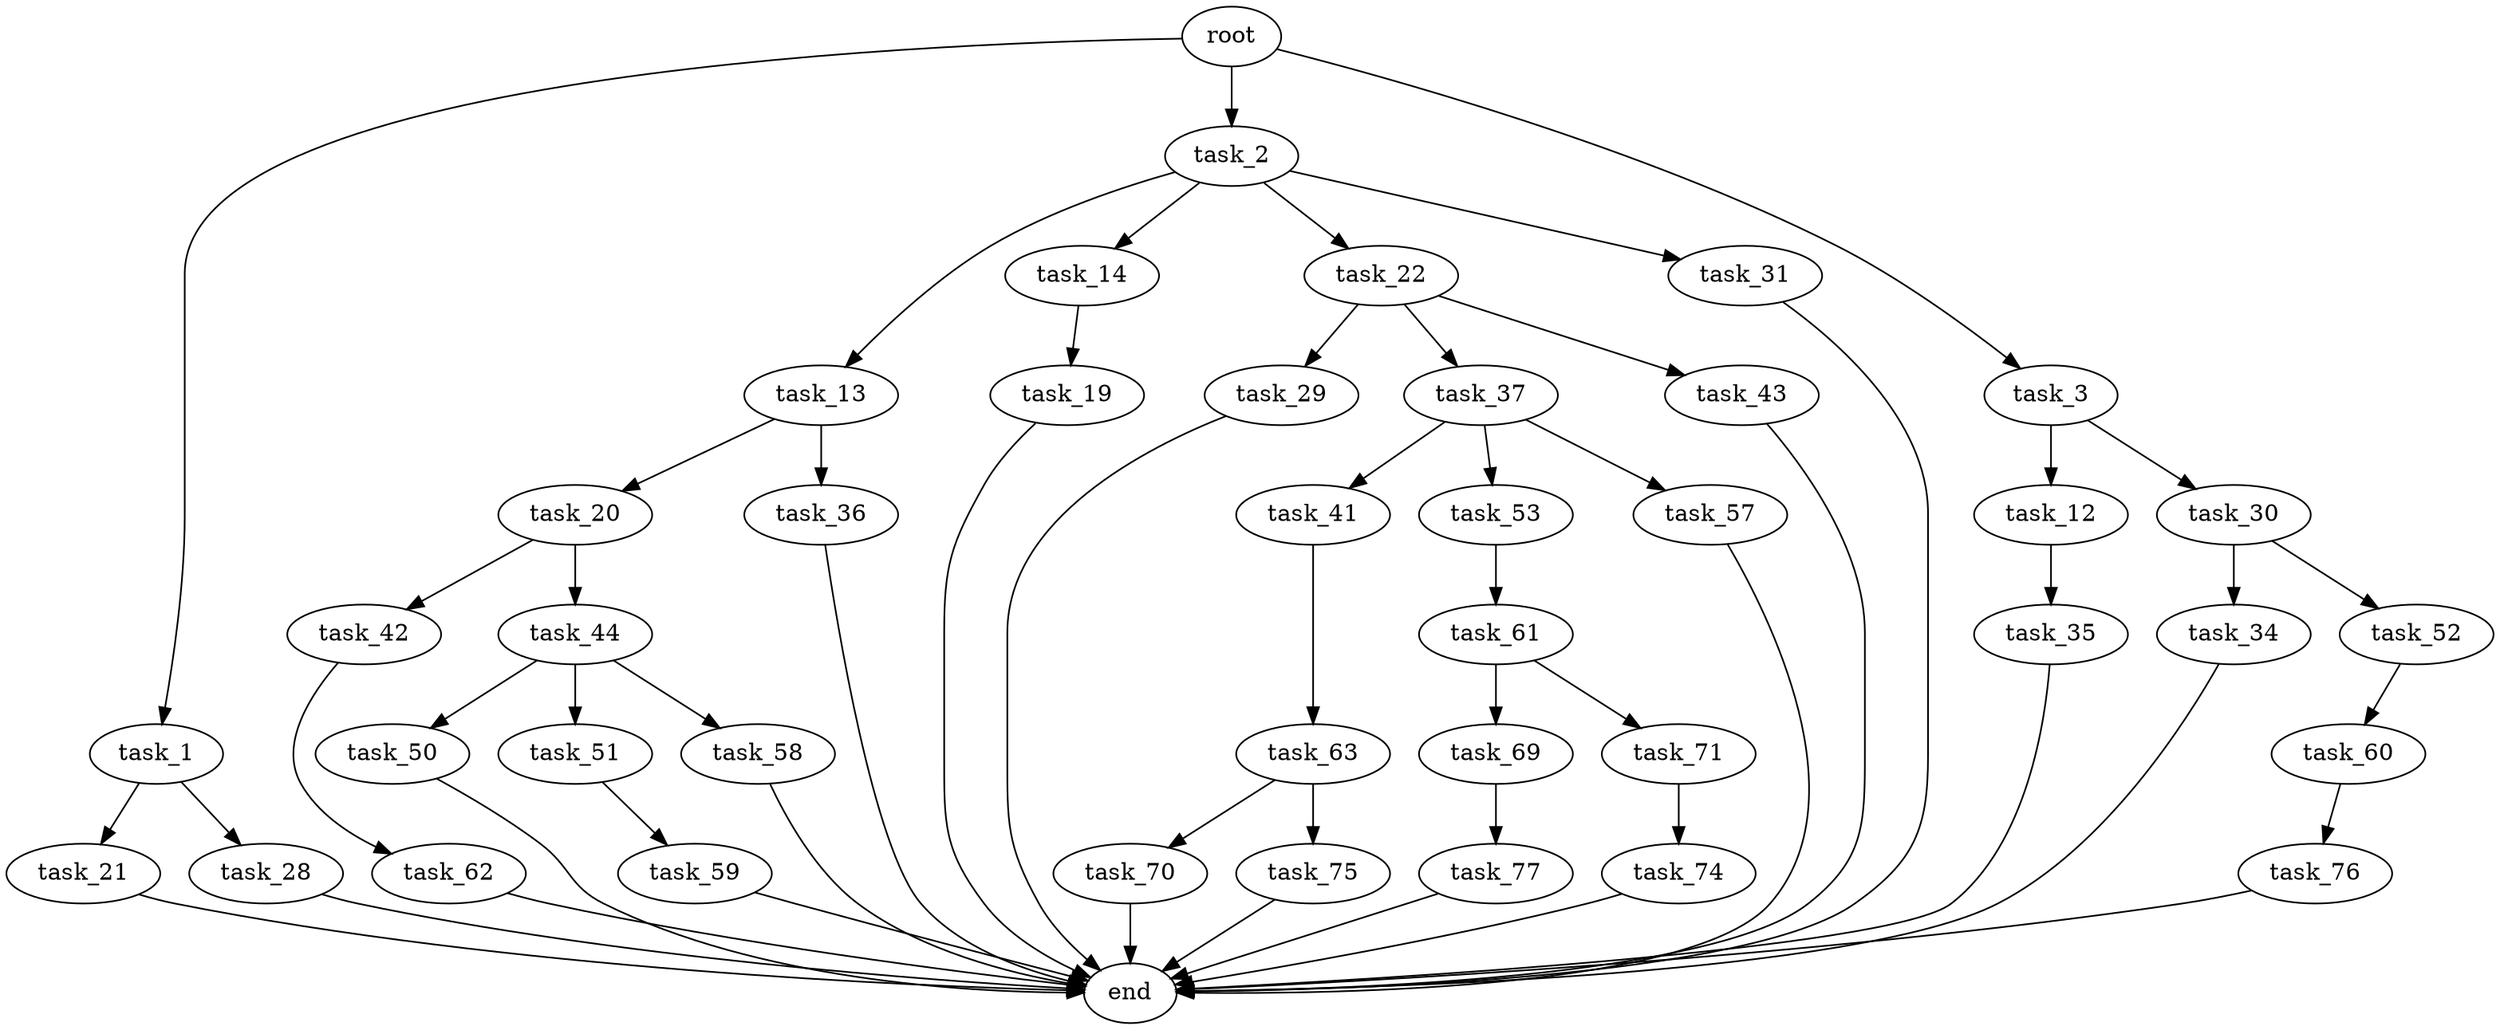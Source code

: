 digraph G {
  root [size="0.000000"];
  task_1 [size="1042345139087.000000"];
  task_2 [size="3729204735.000000"];
  task_3 [size="194825451348.000000"];
  task_21 [size="134217728000.000000"];
  task_28 [size="1089746888803.000000"];
  task_13 [size="39348925082.000000"];
  task_14 [size="39956031353.000000"];
  task_22 [size="21132361324.000000"];
  task_31 [size="41226194719.000000"];
  task_12 [size="452526484277.000000"];
  task_30 [size="782757789696.000000"];
  task_35 [size="2344494827.000000"];
  task_20 [size="1150853954.000000"];
  task_36 [size="68719476736.000000"];
  task_19 [size="26446208541.000000"];
  end [size="0.000000"];
  task_42 [size="142082650533.000000"];
  task_44 [size="170138487480.000000"];
  task_29 [size="549755813888.000000"];
  task_37 [size="2980815853.000000"];
  task_43 [size="68719476736.000000"];
  task_34 [size="34825056054.000000"];
  task_52 [size="377333136388.000000"];
  task_41 [size="549755813888.000000"];
  task_53 [size="68719476736.000000"];
  task_57 [size="3139929858.000000"];
  task_63 [size="28226926098.000000"];
  task_62 [size="31842330348.000000"];
  task_50 [size="10963103321.000000"];
  task_51 [size="16268445531.000000"];
  task_58 [size="134217728000.000000"];
  task_59 [size="782757789696.000000"];
  task_60 [size="34059161994.000000"];
  task_61 [size="103787241837.000000"];
  task_76 [size="4876081862.000000"];
  task_69 [size="368293445632.000000"];
  task_71 [size="303376619368.000000"];
  task_70 [size="402298686291.000000"];
  task_75 [size="171243019513.000000"];
  task_77 [size="1635584306.000000"];
  task_74 [size="31304369534.000000"];

  root -> task_1 [size="1.000000"];
  root -> task_2 [size="1.000000"];
  root -> task_3 [size="1.000000"];
  task_1 -> task_21 [size="679477248.000000"];
  task_1 -> task_28 [size="679477248.000000"];
  task_2 -> task_13 [size="75497472.000000"];
  task_2 -> task_14 [size="75497472.000000"];
  task_2 -> task_22 [size="75497472.000000"];
  task_2 -> task_31 [size="75497472.000000"];
  task_3 -> task_12 [size="134217728.000000"];
  task_3 -> task_30 [size="134217728.000000"];
  task_21 -> end [size="1.000000"];
  task_28 -> end [size="1.000000"];
  task_13 -> task_20 [size="33554432.000000"];
  task_13 -> task_36 [size="33554432.000000"];
  task_14 -> task_19 [size="838860800.000000"];
  task_22 -> task_29 [size="536870912.000000"];
  task_22 -> task_37 [size="536870912.000000"];
  task_22 -> task_43 [size="536870912.000000"];
  task_31 -> end [size="1.000000"];
  task_12 -> task_35 [size="301989888.000000"];
  task_30 -> task_34 [size="679477248.000000"];
  task_30 -> task_52 [size="679477248.000000"];
  task_35 -> end [size="1.000000"];
  task_20 -> task_42 [size="134217728.000000"];
  task_20 -> task_44 [size="134217728.000000"];
  task_36 -> end [size="1.000000"];
  task_19 -> end [size="1.000000"];
  task_42 -> task_62 [size="301989888.000000"];
  task_44 -> task_50 [size="134217728.000000"];
  task_44 -> task_51 [size="134217728.000000"];
  task_44 -> task_58 [size="134217728.000000"];
  task_29 -> end [size="1.000000"];
  task_37 -> task_41 [size="209715200.000000"];
  task_37 -> task_53 [size="209715200.000000"];
  task_37 -> task_57 [size="209715200.000000"];
  task_43 -> end [size="1.000000"];
  task_34 -> end [size="1.000000"];
  task_52 -> task_60 [size="411041792.000000"];
  task_41 -> task_63 [size="536870912.000000"];
  task_53 -> task_61 [size="134217728.000000"];
  task_57 -> end [size="1.000000"];
  task_63 -> task_70 [size="33554432.000000"];
  task_63 -> task_75 [size="33554432.000000"];
  task_62 -> end [size="1.000000"];
  task_50 -> end [size="1.000000"];
  task_51 -> task_59 [size="411041792.000000"];
  task_58 -> end [size="1.000000"];
  task_59 -> end [size="1.000000"];
  task_60 -> task_76 [size="536870912.000000"];
  task_61 -> task_69 [size="75497472.000000"];
  task_61 -> task_71 [size="75497472.000000"];
  task_76 -> end [size="1.000000"];
  task_69 -> task_77 [size="411041792.000000"];
  task_71 -> task_74 [size="411041792.000000"];
  task_70 -> end [size="1.000000"];
  task_75 -> end [size="1.000000"];
  task_77 -> end [size="1.000000"];
  task_74 -> end [size="1.000000"];
}
